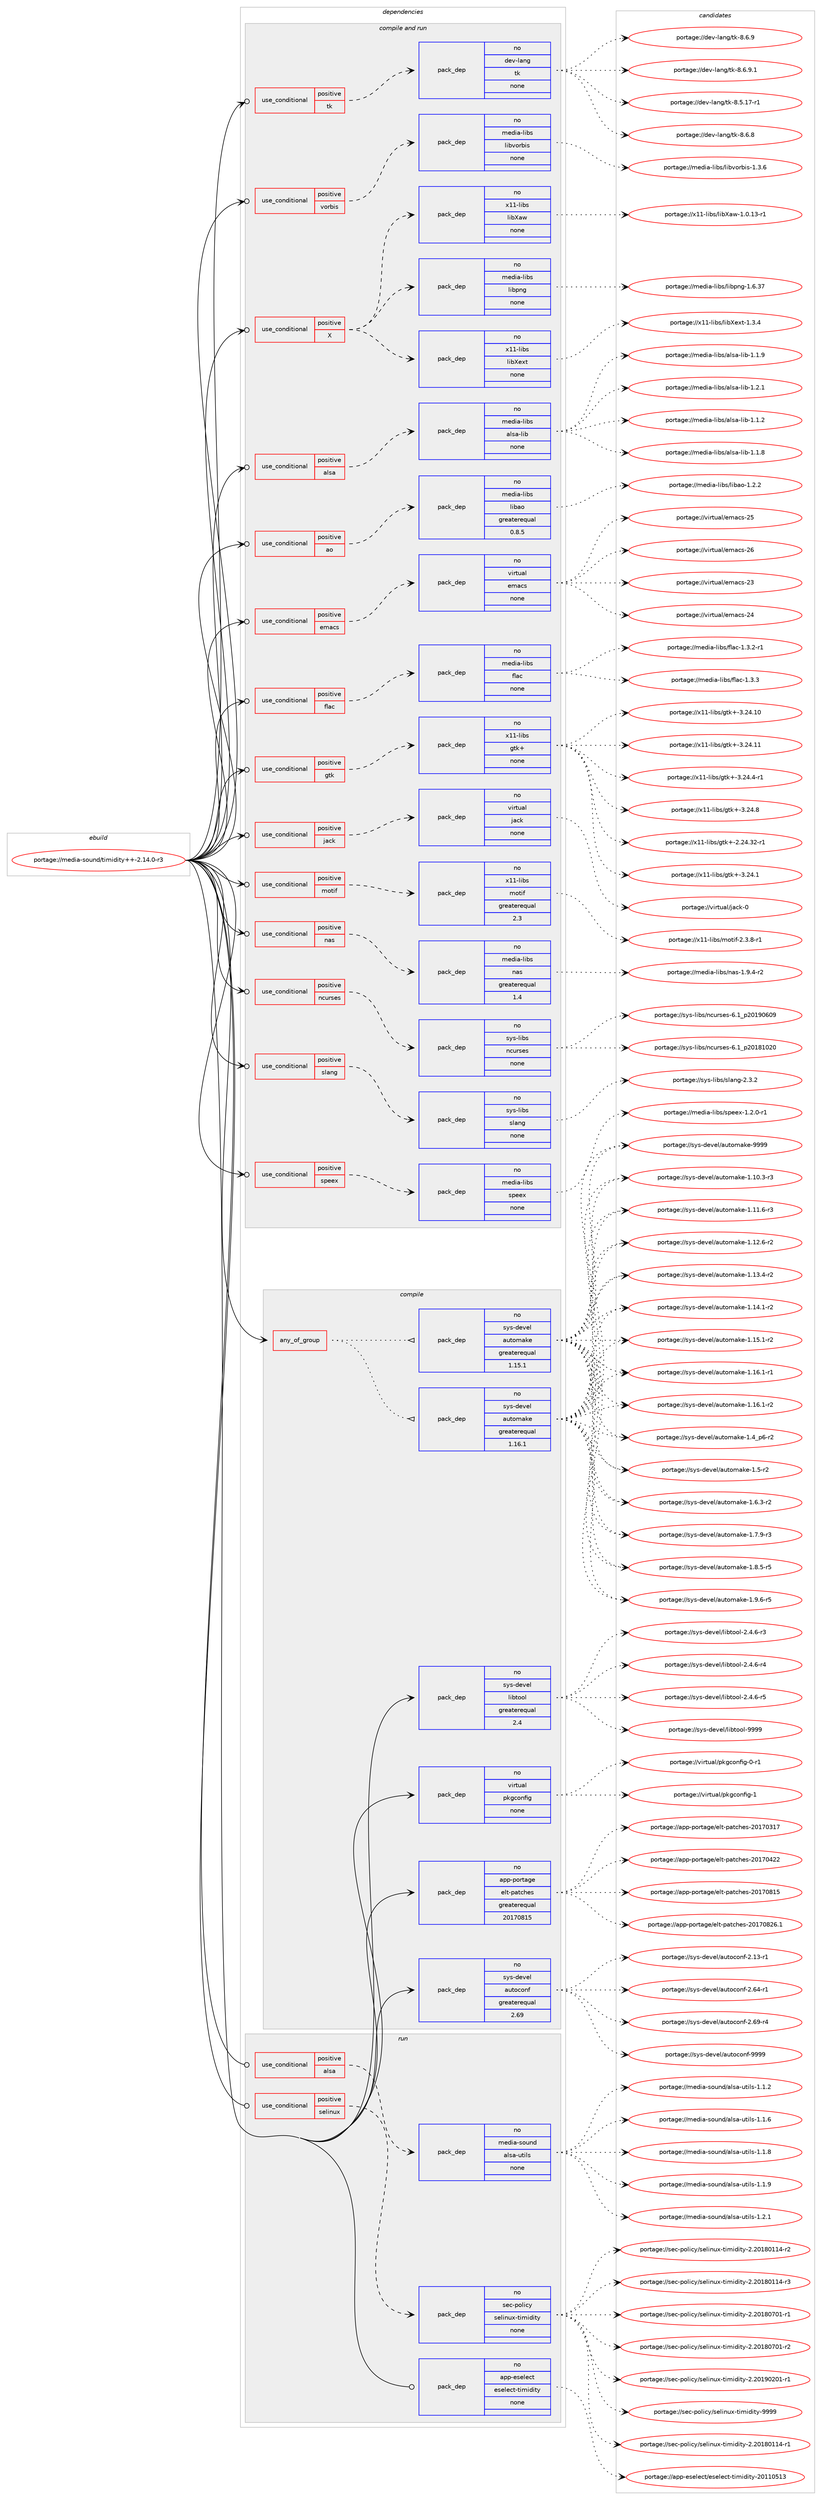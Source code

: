 digraph prolog {

# *************
# Graph options
# *************

newrank=true;
concentrate=true;
compound=true;
graph [rankdir=LR,fontname=Helvetica,fontsize=10,ranksep=1.5];#, ranksep=2.5, nodesep=0.2];
edge  [arrowhead=vee];
node  [fontname=Helvetica,fontsize=10];

# **********
# The ebuild
# **********

subgraph cluster_leftcol {
color=gray;
rank=same;
label=<<i>ebuild</i>>;
id [label="portage://media-sound/timidity++-2.14.0-r3", color=red, width=4, href="../media-sound/timidity++-2.14.0-r3.svg"];
}

# ****************
# The dependencies
# ****************

subgraph cluster_midcol {
color=gray;
label=<<i>dependencies</i>>;
subgraph cluster_compile {
fillcolor="#eeeeee";
style=filled;
label=<<i>compile</i>>;
subgraph any5395 {
dependency336866 [label=<<TABLE BORDER="0" CELLBORDER="1" CELLSPACING="0" CELLPADDING="4"><TR><TD CELLPADDING="10">any_of_group</TD></TR></TABLE>>, shape=none, color=red];subgraph pack247661 {
dependency336867 [label=<<TABLE BORDER="0" CELLBORDER="1" CELLSPACING="0" CELLPADDING="4" WIDTH="220"><TR><TD ROWSPAN="6" CELLPADDING="30">pack_dep</TD></TR><TR><TD WIDTH="110">no</TD></TR><TR><TD>sys-devel</TD></TR><TR><TD>automake</TD></TR><TR><TD>greaterequal</TD></TR><TR><TD>1.16.1</TD></TR></TABLE>>, shape=none, color=blue];
}
dependency336866:e -> dependency336867:w [weight=20,style="dotted",arrowhead="oinv"];
subgraph pack247662 {
dependency336868 [label=<<TABLE BORDER="0" CELLBORDER="1" CELLSPACING="0" CELLPADDING="4" WIDTH="220"><TR><TD ROWSPAN="6" CELLPADDING="30">pack_dep</TD></TR><TR><TD WIDTH="110">no</TD></TR><TR><TD>sys-devel</TD></TR><TR><TD>automake</TD></TR><TR><TD>greaterequal</TD></TR><TR><TD>1.15.1</TD></TR></TABLE>>, shape=none, color=blue];
}
dependency336866:e -> dependency336868:w [weight=20,style="dotted",arrowhead="oinv"];
}
id:e -> dependency336866:w [weight=20,style="solid",arrowhead="vee"];
subgraph pack247663 {
dependency336869 [label=<<TABLE BORDER="0" CELLBORDER="1" CELLSPACING="0" CELLPADDING="4" WIDTH="220"><TR><TD ROWSPAN="6" CELLPADDING="30">pack_dep</TD></TR><TR><TD WIDTH="110">no</TD></TR><TR><TD>app-portage</TD></TR><TR><TD>elt-patches</TD></TR><TR><TD>greaterequal</TD></TR><TR><TD>20170815</TD></TR></TABLE>>, shape=none, color=blue];
}
id:e -> dependency336869:w [weight=20,style="solid",arrowhead="vee"];
subgraph pack247664 {
dependency336870 [label=<<TABLE BORDER="0" CELLBORDER="1" CELLSPACING="0" CELLPADDING="4" WIDTH="220"><TR><TD ROWSPAN="6" CELLPADDING="30">pack_dep</TD></TR><TR><TD WIDTH="110">no</TD></TR><TR><TD>sys-devel</TD></TR><TR><TD>autoconf</TD></TR><TR><TD>greaterequal</TD></TR><TR><TD>2.69</TD></TR></TABLE>>, shape=none, color=blue];
}
id:e -> dependency336870:w [weight=20,style="solid",arrowhead="vee"];
subgraph pack247665 {
dependency336871 [label=<<TABLE BORDER="0" CELLBORDER="1" CELLSPACING="0" CELLPADDING="4" WIDTH="220"><TR><TD ROWSPAN="6" CELLPADDING="30">pack_dep</TD></TR><TR><TD WIDTH="110">no</TD></TR><TR><TD>sys-devel</TD></TR><TR><TD>libtool</TD></TR><TR><TD>greaterequal</TD></TR><TR><TD>2.4</TD></TR></TABLE>>, shape=none, color=blue];
}
id:e -> dependency336871:w [weight=20,style="solid",arrowhead="vee"];
subgraph pack247666 {
dependency336872 [label=<<TABLE BORDER="0" CELLBORDER="1" CELLSPACING="0" CELLPADDING="4" WIDTH="220"><TR><TD ROWSPAN="6" CELLPADDING="30">pack_dep</TD></TR><TR><TD WIDTH="110">no</TD></TR><TR><TD>virtual</TD></TR><TR><TD>pkgconfig</TD></TR><TR><TD>none</TD></TR><TR><TD></TD></TR></TABLE>>, shape=none, color=blue];
}
id:e -> dependency336872:w [weight=20,style="solid",arrowhead="vee"];
}
subgraph cluster_compileandrun {
fillcolor="#eeeeee";
style=filled;
label=<<i>compile and run</i>>;
subgraph cond83667 {
dependency336873 [label=<<TABLE BORDER="0" CELLBORDER="1" CELLSPACING="0" CELLPADDING="4"><TR><TD ROWSPAN="3" CELLPADDING="10">use_conditional</TD></TR><TR><TD>positive</TD></TR><TR><TD>X</TD></TR></TABLE>>, shape=none, color=red];
subgraph pack247667 {
dependency336874 [label=<<TABLE BORDER="0" CELLBORDER="1" CELLSPACING="0" CELLPADDING="4" WIDTH="220"><TR><TD ROWSPAN="6" CELLPADDING="30">pack_dep</TD></TR><TR><TD WIDTH="110">no</TD></TR><TR><TD>media-libs</TD></TR><TR><TD>libpng</TD></TR><TR><TD>none</TD></TR><TR><TD></TD></TR></TABLE>>, shape=none, color=blue];
}
dependency336873:e -> dependency336874:w [weight=20,style="dashed",arrowhead="vee"];
subgraph pack247668 {
dependency336875 [label=<<TABLE BORDER="0" CELLBORDER="1" CELLSPACING="0" CELLPADDING="4" WIDTH="220"><TR><TD ROWSPAN="6" CELLPADDING="30">pack_dep</TD></TR><TR><TD WIDTH="110">no</TD></TR><TR><TD>x11-libs</TD></TR><TR><TD>libXaw</TD></TR><TR><TD>none</TD></TR><TR><TD></TD></TR></TABLE>>, shape=none, color=blue];
}
dependency336873:e -> dependency336875:w [weight=20,style="dashed",arrowhead="vee"];
subgraph pack247669 {
dependency336876 [label=<<TABLE BORDER="0" CELLBORDER="1" CELLSPACING="0" CELLPADDING="4" WIDTH="220"><TR><TD ROWSPAN="6" CELLPADDING="30">pack_dep</TD></TR><TR><TD WIDTH="110">no</TD></TR><TR><TD>x11-libs</TD></TR><TR><TD>libXext</TD></TR><TR><TD>none</TD></TR><TR><TD></TD></TR></TABLE>>, shape=none, color=blue];
}
dependency336873:e -> dependency336876:w [weight=20,style="dashed",arrowhead="vee"];
}
id:e -> dependency336873:w [weight=20,style="solid",arrowhead="odotvee"];
subgraph cond83668 {
dependency336877 [label=<<TABLE BORDER="0" CELLBORDER="1" CELLSPACING="0" CELLPADDING="4"><TR><TD ROWSPAN="3" CELLPADDING="10">use_conditional</TD></TR><TR><TD>positive</TD></TR><TR><TD>alsa</TD></TR></TABLE>>, shape=none, color=red];
subgraph pack247670 {
dependency336878 [label=<<TABLE BORDER="0" CELLBORDER="1" CELLSPACING="0" CELLPADDING="4" WIDTH="220"><TR><TD ROWSPAN="6" CELLPADDING="30">pack_dep</TD></TR><TR><TD WIDTH="110">no</TD></TR><TR><TD>media-libs</TD></TR><TR><TD>alsa-lib</TD></TR><TR><TD>none</TD></TR><TR><TD></TD></TR></TABLE>>, shape=none, color=blue];
}
dependency336877:e -> dependency336878:w [weight=20,style="dashed",arrowhead="vee"];
}
id:e -> dependency336877:w [weight=20,style="solid",arrowhead="odotvee"];
subgraph cond83669 {
dependency336879 [label=<<TABLE BORDER="0" CELLBORDER="1" CELLSPACING="0" CELLPADDING="4"><TR><TD ROWSPAN="3" CELLPADDING="10">use_conditional</TD></TR><TR><TD>positive</TD></TR><TR><TD>ao</TD></TR></TABLE>>, shape=none, color=red];
subgraph pack247671 {
dependency336880 [label=<<TABLE BORDER="0" CELLBORDER="1" CELLSPACING="0" CELLPADDING="4" WIDTH="220"><TR><TD ROWSPAN="6" CELLPADDING="30">pack_dep</TD></TR><TR><TD WIDTH="110">no</TD></TR><TR><TD>media-libs</TD></TR><TR><TD>libao</TD></TR><TR><TD>greaterequal</TD></TR><TR><TD>0.8.5</TD></TR></TABLE>>, shape=none, color=blue];
}
dependency336879:e -> dependency336880:w [weight=20,style="dashed",arrowhead="vee"];
}
id:e -> dependency336879:w [weight=20,style="solid",arrowhead="odotvee"];
subgraph cond83670 {
dependency336881 [label=<<TABLE BORDER="0" CELLBORDER="1" CELLSPACING="0" CELLPADDING="4"><TR><TD ROWSPAN="3" CELLPADDING="10">use_conditional</TD></TR><TR><TD>positive</TD></TR><TR><TD>emacs</TD></TR></TABLE>>, shape=none, color=red];
subgraph pack247672 {
dependency336882 [label=<<TABLE BORDER="0" CELLBORDER="1" CELLSPACING="0" CELLPADDING="4" WIDTH="220"><TR><TD ROWSPAN="6" CELLPADDING="30">pack_dep</TD></TR><TR><TD WIDTH="110">no</TD></TR><TR><TD>virtual</TD></TR><TR><TD>emacs</TD></TR><TR><TD>none</TD></TR><TR><TD></TD></TR></TABLE>>, shape=none, color=blue];
}
dependency336881:e -> dependency336882:w [weight=20,style="dashed",arrowhead="vee"];
}
id:e -> dependency336881:w [weight=20,style="solid",arrowhead="odotvee"];
subgraph cond83671 {
dependency336883 [label=<<TABLE BORDER="0" CELLBORDER="1" CELLSPACING="0" CELLPADDING="4"><TR><TD ROWSPAN="3" CELLPADDING="10">use_conditional</TD></TR><TR><TD>positive</TD></TR><TR><TD>flac</TD></TR></TABLE>>, shape=none, color=red];
subgraph pack247673 {
dependency336884 [label=<<TABLE BORDER="0" CELLBORDER="1" CELLSPACING="0" CELLPADDING="4" WIDTH="220"><TR><TD ROWSPAN="6" CELLPADDING="30">pack_dep</TD></TR><TR><TD WIDTH="110">no</TD></TR><TR><TD>media-libs</TD></TR><TR><TD>flac</TD></TR><TR><TD>none</TD></TR><TR><TD></TD></TR></TABLE>>, shape=none, color=blue];
}
dependency336883:e -> dependency336884:w [weight=20,style="dashed",arrowhead="vee"];
}
id:e -> dependency336883:w [weight=20,style="solid",arrowhead="odotvee"];
subgraph cond83672 {
dependency336885 [label=<<TABLE BORDER="0" CELLBORDER="1" CELLSPACING="0" CELLPADDING="4"><TR><TD ROWSPAN="3" CELLPADDING="10">use_conditional</TD></TR><TR><TD>positive</TD></TR><TR><TD>gtk</TD></TR></TABLE>>, shape=none, color=red];
subgraph pack247674 {
dependency336886 [label=<<TABLE BORDER="0" CELLBORDER="1" CELLSPACING="0" CELLPADDING="4" WIDTH="220"><TR><TD ROWSPAN="6" CELLPADDING="30">pack_dep</TD></TR><TR><TD WIDTH="110">no</TD></TR><TR><TD>x11-libs</TD></TR><TR><TD>gtk+</TD></TR><TR><TD>none</TD></TR><TR><TD></TD></TR></TABLE>>, shape=none, color=blue];
}
dependency336885:e -> dependency336886:w [weight=20,style="dashed",arrowhead="vee"];
}
id:e -> dependency336885:w [weight=20,style="solid",arrowhead="odotvee"];
subgraph cond83673 {
dependency336887 [label=<<TABLE BORDER="0" CELLBORDER="1" CELLSPACING="0" CELLPADDING="4"><TR><TD ROWSPAN="3" CELLPADDING="10">use_conditional</TD></TR><TR><TD>positive</TD></TR><TR><TD>jack</TD></TR></TABLE>>, shape=none, color=red];
subgraph pack247675 {
dependency336888 [label=<<TABLE BORDER="0" CELLBORDER="1" CELLSPACING="0" CELLPADDING="4" WIDTH="220"><TR><TD ROWSPAN="6" CELLPADDING="30">pack_dep</TD></TR><TR><TD WIDTH="110">no</TD></TR><TR><TD>virtual</TD></TR><TR><TD>jack</TD></TR><TR><TD>none</TD></TR><TR><TD></TD></TR></TABLE>>, shape=none, color=blue];
}
dependency336887:e -> dependency336888:w [weight=20,style="dashed",arrowhead="vee"];
}
id:e -> dependency336887:w [weight=20,style="solid",arrowhead="odotvee"];
subgraph cond83674 {
dependency336889 [label=<<TABLE BORDER="0" CELLBORDER="1" CELLSPACING="0" CELLPADDING="4"><TR><TD ROWSPAN="3" CELLPADDING="10">use_conditional</TD></TR><TR><TD>positive</TD></TR><TR><TD>motif</TD></TR></TABLE>>, shape=none, color=red];
subgraph pack247676 {
dependency336890 [label=<<TABLE BORDER="0" CELLBORDER="1" CELLSPACING="0" CELLPADDING="4" WIDTH="220"><TR><TD ROWSPAN="6" CELLPADDING="30">pack_dep</TD></TR><TR><TD WIDTH="110">no</TD></TR><TR><TD>x11-libs</TD></TR><TR><TD>motif</TD></TR><TR><TD>greaterequal</TD></TR><TR><TD>2.3</TD></TR></TABLE>>, shape=none, color=blue];
}
dependency336889:e -> dependency336890:w [weight=20,style="dashed",arrowhead="vee"];
}
id:e -> dependency336889:w [weight=20,style="solid",arrowhead="odotvee"];
subgraph cond83675 {
dependency336891 [label=<<TABLE BORDER="0" CELLBORDER="1" CELLSPACING="0" CELLPADDING="4"><TR><TD ROWSPAN="3" CELLPADDING="10">use_conditional</TD></TR><TR><TD>positive</TD></TR><TR><TD>nas</TD></TR></TABLE>>, shape=none, color=red];
subgraph pack247677 {
dependency336892 [label=<<TABLE BORDER="0" CELLBORDER="1" CELLSPACING="0" CELLPADDING="4" WIDTH="220"><TR><TD ROWSPAN="6" CELLPADDING="30">pack_dep</TD></TR><TR><TD WIDTH="110">no</TD></TR><TR><TD>media-libs</TD></TR><TR><TD>nas</TD></TR><TR><TD>greaterequal</TD></TR><TR><TD>1.4</TD></TR></TABLE>>, shape=none, color=blue];
}
dependency336891:e -> dependency336892:w [weight=20,style="dashed",arrowhead="vee"];
}
id:e -> dependency336891:w [weight=20,style="solid",arrowhead="odotvee"];
subgraph cond83676 {
dependency336893 [label=<<TABLE BORDER="0" CELLBORDER="1" CELLSPACING="0" CELLPADDING="4"><TR><TD ROWSPAN="3" CELLPADDING="10">use_conditional</TD></TR><TR><TD>positive</TD></TR><TR><TD>ncurses</TD></TR></TABLE>>, shape=none, color=red];
subgraph pack247678 {
dependency336894 [label=<<TABLE BORDER="0" CELLBORDER="1" CELLSPACING="0" CELLPADDING="4" WIDTH="220"><TR><TD ROWSPAN="6" CELLPADDING="30">pack_dep</TD></TR><TR><TD WIDTH="110">no</TD></TR><TR><TD>sys-libs</TD></TR><TR><TD>ncurses</TD></TR><TR><TD>none</TD></TR><TR><TD></TD></TR></TABLE>>, shape=none, color=blue];
}
dependency336893:e -> dependency336894:w [weight=20,style="dashed",arrowhead="vee"];
}
id:e -> dependency336893:w [weight=20,style="solid",arrowhead="odotvee"];
subgraph cond83677 {
dependency336895 [label=<<TABLE BORDER="0" CELLBORDER="1" CELLSPACING="0" CELLPADDING="4"><TR><TD ROWSPAN="3" CELLPADDING="10">use_conditional</TD></TR><TR><TD>positive</TD></TR><TR><TD>slang</TD></TR></TABLE>>, shape=none, color=red];
subgraph pack247679 {
dependency336896 [label=<<TABLE BORDER="0" CELLBORDER="1" CELLSPACING="0" CELLPADDING="4" WIDTH="220"><TR><TD ROWSPAN="6" CELLPADDING="30">pack_dep</TD></TR><TR><TD WIDTH="110">no</TD></TR><TR><TD>sys-libs</TD></TR><TR><TD>slang</TD></TR><TR><TD>none</TD></TR><TR><TD></TD></TR></TABLE>>, shape=none, color=blue];
}
dependency336895:e -> dependency336896:w [weight=20,style="dashed",arrowhead="vee"];
}
id:e -> dependency336895:w [weight=20,style="solid",arrowhead="odotvee"];
subgraph cond83678 {
dependency336897 [label=<<TABLE BORDER="0" CELLBORDER="1" CELLSPACING="0" CELLPADDING="4"><TR><TD ROWSPAN="3" CELLPADDING="10">use_conditional</TD></TR><TR><TD>positive</TD></TR><TR><TD>speex</TD></TR></TABLE>>, shape=none, color=red];
subgraph pack247680 {
dependency336898 [label=<<TABLE BORDER="0" CELLBORDER="1" CELLSPACING="0" CELLPADDING="4" WIDTH="220"><TR><TD ROWSPAN="6" CELLPADDING="30">pack_dep</TD></TR><TR><TD WIDTH="110">no</TD></TR><TR><TD>media-libs</TD></TR><TR><TD>speex</TD></TR><TR><TD>none</TD></TR><TR><TD></TD></TR></TABLE>>, shape=none, color=blue];
}
dependency336897:e -> dependency336898:w [weight=20,style="dashed",arrowhead="vee"];
}
id:e -> dependency336897:w [weight=20,style="solid",arrowhead="odotvee"];
subgraph cond83679 {
dependency336899 [label=<<TABLE BORDER="0" CELLBORDER="1" CELLSPACING="0" CELLPADDING="4"><TR><TD ROWSPAN="3" CELLPADDING="10">use_conditional</TD></TR><TR><TD>positive</TD></TR><TR><TD>tk</TD></TR></TABLE>>, shape=none, color=red];
subgraph pack247681 {
dependency336900 [label=<<TABLE BORDER="0" CELLBORDER="1" CELLSPACING="0" CELLPADDING="4" WIDTH="220"><TR><TD ROWSPAN="6" CELLPADDING="30">pack_dep</TD></TR><TR><TD WIDTH="110">no</TD></TR><TR><TD>dev-lang</TD></TR><TR><TD>tk</TD></TR><TR><TD>none</TD></TR><TR><TD></TD></TR></TABLE>>, shape=none, color=blue];
}
dependency336899:e -> dependency336900:w [weight=20,style="dashed",arrowhead="vee"];
}
id:e -> dependency336899:w [weight=20,style="solid",arrowhead="odotvee"];
subgraph cond83680 {
dependency336901 [label=<<TABLE BORDER="0" CELLBORDER="1" CELLSPACING="0" CELLPADDING="4"><TR><TD ROWSPAN="3" CELLPADDING="10">use_conditional</TD></TR><TR><TD>positive</TD></TR><TR><TD>vorbis</TD></TR></TABLE>>, shape=none, color=red];
subgraph pack247682 {
dependency336902 [label=<<TABLE BORDER="0" CELLBORDER="1" CELLSPACING="0" CELLPADDING="4" WIDTH="220"><TR><TD ROWSPAN="6" CELLPADDING="30">pack_dep</TD></TR><TR><TD WIDTH="110">no</TD></TR><TR><TD>media-libs</TD></TR><TR><TD>libvorbis</TD></TR><TR><TD>none</TD></TR><TR><TD></TD></TR></TABLE>>, shape=none, color=blue];
}
dependency336901:e -> dependency336902:w [weight=20,style="dashed",arrowhead="vee"];
}
id:e -> dependency336901:w [weight=20,style="solid",arrowhead="odotvee"];
}
subgraph cluster_run {
fillcolor="#eeeeee";
style=filled;
label=<<i>run</i>>;
subgraph cond83681 {
dependency336903 [label=<<TABLE BORDER="0" CELLBORDER="1" CELLSPACING="0" CELLPADDING="4"><TR><TD ROWSPAN="3" CELLPADDING="10">use_conditional</TD></TR><TR><TD>positive</TD></TR><TR><TD>alsa</TD></TR></TABLE>>, shape=none, color=red];
subgraph pack247683 {
dependency336904 [label=<<TABLE BORDER="0" CELLBORDER="1" CELLSPACING="0" CELLPADDING="4" WIDTH="220"><TR><TD ROWSPAN="6" CELLPADDING="30">pack_dep</TD></TR><TR><TD WIDTH="110">no</TD></TR><TR><TD>media-sound</TD></TR><TR><TD>alsa-utils</TD></TR><TR><TD>none</TD></TR><TR><TD></TD></TR></TABLE>>, shape=none, color=blue];
}
dependency336903:e -> dependency336904:w [weight=20,style="dashed",arrowhead="vee"];
}
id:e -> dependency336903:w [weight=20,style="solid",arrowhead="odot"];
subgraph cond83682 {
dependency336905 [label=<<TABLE BORDER="0" CELLBORDER="1" CELLSPACING="0" CELLPADDING="4"><TR><TD ROWSPAN="3" CELLPADDING="10">use_conditional</TD></TR><TR><TD>positive</TD></TR><TR><TD>selinux</TD></TR></TABLE>>, shape=none, color=red];
subgraph pack247684 {
dependency336906 [label=<<TABLE BORDER="0" CELLBORDER="1" CELLSPACING="0" CELLPADDING="4" WIDTH="220"><TR><TD ROWSPAN="6" CELLPADDING="30">pack_dep</TD></TR><TR><TD WIDTH="110">no</TD></TR><TR><TD>sec-policy</TD></TR><TR><TD>selinux-timidity</TD></TR><TR><TD>none</TD></TR><TR><TD></TD></TR></TABLE>>, shape=none, color=blue];
}
dependency336905:e -> dependency336906:w [weight=20,style="dashed",arrowhead="vee"];
}
id:e -> dependency336905:w [weight=20,style="solid",arrowhead="odot"];
subgraph pack247685 {
dependency336907 [label=<<TABLE BORDER="0" CELLBORDER="1" CELLSPACING="0" CELLPADDING="4" WIDTH="220"><TR><TD ROWSPAN="6" CELLPADDING="30">pack_dep</TD></TR><TR><TD WIDTH="110">no</TD></TR><TR><TD>app-eselect</TD></TR><TR><TD>eselect-timidity</TD></TR><TR><TD>none</TD></TR><TR><TD></TD></TR></TABLE>>, shape=none, color=blue];
}
id:e -> dependency336907:w [weight=20,style="solid",arrowhead="odot"];
}
}

# **************
# The candidates
# **************

subgraph cluster_choices {
rank=same;
color=gray;
label=<<i>candidates</i>>;

subgraph choice247661 {
color=black;
nodesep=1;
choiceportage11512111545100101118101108479711711611110997107101454946494846514511451 [label="portage://sys-devel/automake-1.10.3-r3", color=red, width=4,href="../sys-devel/automake-1.10.3-r3.svg"];
choiceportage11512111545100101118101108479711711611110997107101454946494946544511451 [label="portage://sys-devel/automake-1.11.6-r3", color=red, width=4,href="../sys-devel/automake-1.11.6-r3.svg"];
choiceportage11512111545100101118101108479711711611110997107101454946495046544511450 [label="portage://sys-devel/automake-1.12.6-r2", color=red, width=4,href="../sys-devel/automake-1.12.6-r2.svg"];
choiceportage11512111545100101118101108479711711611110997107101454946495146524511450 [label="portage://sys-devel/automake-1.13.4-r2", color=red, width=4,href="../sys-devel/automake-1.13.4-r2.svg"];
choiceportage11512111545100101118101108479711711611110997107101454946495246494511450 [label="portage://sys-devel/automake-1.14.1-r2", color=red, width=4,href="../sys-devel/automake-1.14.1-r2.svg"];
choiceportage11512111545100101118101108479711711611110997107101454946495346494511450 [label="portage://sys-devel/automake-1.15.1-r2", color=red, width=4,href="../sys-devel/automake-1.15.1-r2.svg"];
choiceportage11512111545100101118101108479711711611110997107101454946495446494511449 [label="portage://sys-devel/automake-1.16.1-r1", color=red, width=4,href="../sys-devel/automake-1.16.1-r1.svg"];
choiceportage11512111545100101118101108479711711611110997107101454946495446494511450 [label="portage://sys-devel/automake-1.16.1-r2", color=red, width=4,href="../sys-devel/automake-1.16.1-r2.svg"];
choiceportage115121115451001011181011084797117116111109971071014549465295112544511450 [label="portage://sys-devel/automake-1.4_p6-r2", color=red, width=4,href="../sys-devel/automake-1.4_p6-r2.svg"];
choiceportage11512111545100101118101108479711711611110997107101454946534511450 [label="portage://sys-devel/automake-1.5-r2", color=red, width=4,href="../sys-devel/automake-1.5-r2.svg"];
choiceportage115121115451001011181011084797117116111109971071014549465446514511450 [label="portage://sys-devel/automake-1.6.3-r2", color=red, width=4,href="../sys-devel/automake-1.6.3-r2.svg"];
choiceportage115121115451001011181011084797117116111109971071014549465546574511451 [label="portage://sys-devel/automake-1.7.9-r3", color=red, width=4,href="../sys-devel/automake-1.7.9-r3.svg"];
choiceportage115121115451001011181011084797117116111109971071014549465646534511453 [label="portage://sys-devel/automake-1.8.5-r5", color=red, width=4,href="../sys-devel/automake-1.8.5-r5.svg"];
choiceportage115121115451001011181011084797117116111109971071014549465746544511453 [label="portage://sys-devel/automake-1.9.6-r5", color=red, width=4,href="../sys-devel/automake-1.9.6-r5.svg"];
choiceportage115121115451001011181011084797117116111109971071014557575757 [label="portage://sys-devel/automake-9999", color=red, width=4,href="../sys-devel/automake-9999.svg"];
dependency336867:e -> choiceportage11512111545100101118101108479711711611110997107101454946494846514511451:w [style=dotted,weight="100"];
dependency336867:e -> choiceportage11512111545100101118101108479711711611110997107101454946494946544511451:w [style=dotted,weight="100"];
dependency336867:e -> choiceportage11512111545100101118101108479711711611110997107101454946495046544511450:w [style=dotted,weight="100"];
dependency336867:e -> choiceportage11512111545100101118101108479711711611110997107101454946495146524511450:w [style=dotted,weight="100"];
dependency336867:e -> choiceportage11512111545100101118101108479711711611110997107101454946495246494511450:w [style=dotted,weight="100"];
dependency336867:e -> choiceportage11512111545100101118101108479711711611110997107101454946495346494511450:w [style=dotted,weight="100"];
dependency336867:e -> choiceportage11512111545100101118101108479711711611110997107101454946495446494511449:w [style=dotted,weight="100"];
dependency336867:e -> choiceportage11512111545100101118101108479711711611110997107101454946495446494511450:w [style=dotted,weight="100"];
dependency336867:e -> choiceportage115121115451001011181011084797117116111109971071014549465295112544511450:w [style=dotted,weight="100"];
dependency336867:e -> choiceportage11512111545100101118101108479711711611110997107101454946534511450:w [style=dotted,weight="100"];
dependency336867:e -> choiceportage115121115451001011181011084797117116111109971071014549465446514511450:w [style=dotted,weight="100"];
dependency336867:e -> choiceportage115121115451001011181011084797117116111109971071014549465546574511451:w [style=dotted,weight="100"];
dependency336867:e -> choiceportage115121115451001011181011084797117116111109971071014549465646534511453:w [style=dotted,weight="100"];
dependency336867:e -> choiceportage115121115451001011181011084797117116111109971071014549465746544511453:w [style=dotted,weight="100"];
dependency336867:e -> choiceportage115121115451001011181011084797117116111109971071014557575757:w [style=dotted,weight="100"];
}
subgraph choice247662 {
color=black;
nodesep=1;
choiceportage11512111545100101118101108479711711611110997107101454946494846514511451 [label="portage://sys-devel/automake-1.10.3-r3", color=red, width=4,href="../sys-devel/automake-1.10.3-r3.svg"];
choiceportage11512111545100101118101108479711711611110997107101454946494946544511451 [label="portage://sys-devel/automake-1.11.6-r3", color=red, width=4,href="../sys-devel/automake-1.11.6-r3.svg"];
choiceportage11512111545100101118101108479711711611110997107101454946495046544511450 [label="portage://sys-devel/automake-1.12.6-r2", color=red, width=4,href="../sys-devel/automake-1.12.6-r2.svg"];
choiceportage11512111545100101118101108479711711611110997107101454946495146524511450 [label="portage://sys-devel/automake-1.13.4-r2", color=red, width=4,href="../sys-devel/automake-1.13.4-r2.svg"];
choiceportage11512111545100101118101108479711711611110997107101454946495246494511450 [label="portage://sys-devel/automake-1.14.1-r2", color=red, width=4,href="../sys-devel/automake-1.14.1-r2.svg"];
choiceportage11512111545100101118101108479711711611110997107101454946495346494511450 [label="portage://sys-devel/automake-1.15.1-r2", color=red, width=4,href="../sys-devel/automake-1.15.1-r2.svg"];
choiceportage11512111545100101118101108479711711611110997107101454946495446494511449 [label="portage://sys-devel/automake-1.16.1-r1", color=red, width=4,href="../sys-devel/automake-1.16.1-r1.svg"];
choiceportage11512111545100101118101108479711711611110997107101454946495446494511450 [label="portage://sys-devel/automake-1.16.1-r2", color=red, width=4,href="../sys-devel/automake-1.16.1-r2.svg"];
choiceportage115121115451001011181011084797117116111109971071014549465295112544511450 [label="portage://sys-devel/automake-1.4_p6-r2", color=red, width=4,href="../sys-devel/automake-1.4_p6-r2.svg"];
choiceportage11512111545100101118101108479711711611110997107101454946534511450 [label="portage://sys-devel/automake-1.5-r2", color=red, width=4,href="../sys-devel/automake-1.5-r2.svg"];
choiceportage115121115451001011181011084797117116111109971071014549465446514511450 [label="portage://sys-devel/automake-1.6.3-r2", color=red, width=4,href="../sys-devel/automake-1.6.3-r2.svg"];
choiceportage115121115451001011181011084797117116111109971071014549465546574511451 [label="portage://sys-devel/automake-1.7.9-r3", color=red, width=4,href="../sys-devel/automake-1.7.9-r3.svg"];
choiceportage115121115451001011181011084797117116111109971071014549465646534511453 [label="portage://sys-devel/automake-1.8.5-r5", color=red, width=4,href="../sys-devel/automake-1.8.5-r5.svg"];
choiceportage115121115451001011181011084797117116111109971071014549465746544511453 [label="portage://sys-devel/automake-1.9.6-r5", color=red, width=4,href="../sys-devel/automake-1.9.6-r5.svg"];
choiceportage115121115451001011181011084797117116111109971071014557575757 [label="portage://sys-devel/automake-9999", color=red, width=4,href="../sys-devel/automake-9999.svg"];
dependency336868:e -> choiceportage11512111545100101118101108479711711611110997107101454946494846514511451:w [style=dotted,weight="100"];
dependency336868:e -> choiceportage11512111545100101118101108479711711611110997107101454946494946544511451:w [style=dotted,weight="100"];
dependency336868:e -> choiceportage11512111545100101118101108479711711611110997107101454946495046544511450:w [style=dotted,weight="100"];
dependency336868:e -> choiceportage11512111545100101118101108479711711611110997107101454946495146524511450:w [style=dotted,weight="100"];
dependency336868:e -> choiceportage11512111545100101118101108479711711611110997107101454946495246494511450:w [style=dotted,weight="100"];
dependency336868:e -> choiceportage11512111545100101118101108479711711611110997107101454946495346494511450:w [style=dotted,weight="100"];
dependency336868:e -> choiceportage11512111545100101118101108479711711611110997107101454946495446494511449:w [style=dotted,weight="100"];
dependency336868:e -> choiceportage11512111545100101118101108479711711611110997107101454946495446494511450:w [style=dotted,weight="100"];
dependency336868:e -> choiceportage115121115451001011181011084797117116111109971071014549465295112544511450:w [style=dotted,weight="100"];
dependency336868:e -> choiceportage11512111545100101118101108479711711611110997107101454946534511450:w [style=dotted,weight="100"];
dependency336868:e -> choiceportage115121115451001011181011084797117116111109971071014549465446514511450:w [style=dotted,weight="100"];
dependency336868:e -> choiceportage115121115451001011181011084797117116111109971071014549465546574511451:w [style=dotted,weight="100"];
dependency336868:e -> choiceportage115121115451001011181011084797117116111109971071014549465646534511453:w [style=dotted,weight="100"];
dependency336868:e -> choiceportage115121115451001011181011084797117116111109971071014549465746544511453:w [style=dotted,weight="100"];
dependency336868:e -> choiceportage115121115451001011181011084797117116111109971071014557575757:w [style=dotted,weight="100"];
}
subgraph choice247663 {
color=black;
nodesep=1;
choiceportage97112112451121111141169710310147101108116451129711699104101115455048495548514955 [label="portage://app-portage/elt-patches-20170317", color=red, width=4,href="../app-portage/elt-patches-20170317.svg"];
choiceportage97112112451121111141169710310147101108116451129711699104101115455048495548525050 [label="portage://app-portage/elt-patches-20170422", color=red, width=4,href="../app-portage/elt-patches-20170422.svg"];
choiceportage97112112451121111141169710310147101108116451129711699104101115455048495548564953 [label="portage://app-portage/elt-patches-20170815", color=red, width=4,href="../app-portage/elt-patches-20170815.svg"];
choiceportage971121124511211111411697103101471011081164511297116991041011154550484955485650544649 [label="portage://app-portage/elt-patches-20170826.1", color=red, width=4,href="../app-portage/elt-patches-20170826.1.svg"];
dependency336869:e -> choiceportage97112112451121111141169710310147101108116451129711699104101115455048495548514955:w [style=dotted,weight="100"];
dependency336869:e -> choiceportage97112112451121111141169710310147101108116451129711699104101115455048495548525050:w [style=dotted,weight="100"];
dependency336869:e -> choiceportage97112112451121111141169710310147101108116451129711699104101115455048495548564953:w [style=dotted,weight="100"];
dependency336869:e -> choiceportage971121124511211111411697103101471011081164511297116991041011154550484955485650544649:w [style=dotted,weight="100"];
}
subgraph choice247664 {
color=black;
nodesep=1;
choiceportage1151211154510010111810110847971171161119911111010245504649514511449 [label="portage://sys-devel/autoconf-2.13-r1", color=red, width=4,href="../sys-devel/autoconf-2.13-r1.svg"];
choiceportage1151211154510010111810110847971171161119911111010245504654524511449 [label="portage://sys-devel/autoconf-2.64-r1", color=red, width=4,href="../sys-devel/autoconf-2.64-r1.svg"];
choiceportage1151211154510010111810110847971171161119911111010245504654574511452 [label="portage://sys-devel/autoconf-2.69-r4", color=red, width=4,href="../sys-devel/autoconf-2.69-r4.svg"];
choiceportage115121115451001011181011084797117116111991111101024557575757 [label="portage://sys-devel/autoconf-9999", color=red, width=4,href="../sys-devel/autoconf-9999.svg"];
dependency336870:e -> choiceportage1151211154510010111810110847971171161119911111010245504649514511449:w [style=dotted,weight="100"];
dependency336870:e -> choiceportage1151211154510010111810110847971171161119911111010245504654524511449:w [style=dotted,weight="100"];
dependency336870:e -> choiceportage1151211154510010111810110847971171161119911111010245504654574511452:w [style=dotted,weight="100"];
dependency336870:e -> choiceportage115121115451001011181011084797117116111991111101024557575757:w [style=dotted,weight="100"];
}
subgraph choice247665 {
color=black;
nodesep=1;
choiceportage1151211154510010111810110847108105981161111111084550465246544511451 [label="portage://sys-devel/libtool-2.4.6-r3", color=red, width=4,href="../sys-devel/libtool-2.4.6-r3.svg"];
choiceportage1151211154510010111810110847108105981161111111084550465246544511452 [label="portage://sys-devel/libtool-2.4.6-r4", color=red, width=4,href="../sys-devel/libtool-2.4.6-r4.svg"];
choiceportage1151211154510010111810110847108105981161111111084550465246544511453 [label="portage://sys-devel/libtool-2.4.6-r5", color=red, width=4,href="../sys-devel/libtool-2.4.6-r5.svg"];
choiceportage1151211154510010111810110847108105981161111111084557575757 [label="portage://sys-devel/libtool-9999", color=red, width=4,href="../sys-devel/libtool-9999.svg"];
dependency336871:e -> choiceportage1151211154510010111810110847108105981161111111084550465246544511451:w [style=dotted,weight="100"];
dependency336871:e -> choiceportage1151211154510010111810110847108105981161111111084550465246544511452:w [style=dotted,weight="100"];
dependency336871:e -> choiceportage1151211154510010111810110847108105981161111111084550465246544511453:w [style=dotted,weight="100"];
dependency336871:e -> choiceportage1151211154510010111810110847108105981161111111084557575757:w [style=dotted,weight="100"];
}
subgraph choice247666 {
color=black;
nodesep=1;
choiceportage11810511411611797108471121071039911111010210510345484511449 [label="portage://virtual/pkgconfig-0-r1", color=red, width=4,href="../virtual/pkgconfig-0-r1.svg"];
choiceportage1181051141161179710847112107103991111101021051034549 [label="portage://virtual/pkgconfig-1", color=red, width=4,href="../virtual/pkgconfig-1.svg"];
dependency336872:e -> choiceportage11810511411611797108471121071039911111010210510345484511449:w [style=dotted,weight="100"];
dependency336872:e -> choiceportage1181051141161179710847112107103991111101021051034549:w [style=dotted,weight="100"];
}
subgraph choice247667 {
color=black;
nodesep=1;
choiceportage109101100105974510810598115471081059811211010345494654465155 [label="portage://media-libs/libpng-1.6.37", color=red, width=4,href="../media-libs/libpng-1.6.37.svg"];
dependency336874:e -> choiceportage109101100105974510810598115471081059811211010345494654465155:w [style=dotted,weight="100"];
}
subgraph choice247668 {
color=black;
nodesep=1;
choiceportage1204949451081059811547108105988897119454946484649514511449 [label="portage://x11-libs/libXaw-1.0.13-r1", color=red, width=4,href="../x11-libs/libXaw-1.0.13-r1.svg"];
dependency336875:e -> choiceportage1204949451081059811547108105988897119454946484649514511449:w [style=dotted,weight="100"];
}
subgraph choice247669 {
color=black;
nodesep=1;
choiceportage12049494510810598115471081059888101120116454946514652 [label="portage://x11-libs/libXext-1.3.4", color=red, width=4,href="../x11-libs/libXext-1.3.4.svg"];
dependency336876:e -> choiceportage12049494510810598115471081059888101120116454946514652:w [style=dotted,weight="100"];
}
subgraph choice247670 {
color=black;
nodesep=1;
choiceportage1091011001059745108105981154797108115974510810598454946494650 [label="portage://media-libs/alsa-lib-1.1.2", color=red, width=4,href="../media-libs/alsa-lib-1.1.2.svg"];
choiceportage1091011001059745108105981154797108115974510810598454946494656 [label="portage://media-libs/alsa-lib-1.1.8", color=red, width=4,href="../media-libs/alsa-lib-1.1.8.svg"];
choiceportage1091011001059745108105981154797108115974510810598454946494657 [label="portage://media-libs/alsa-lib-1.1.9", color=red, width=4,href="../media-libs/alsa-lib-1.1.9.svg"];
choiceportage1091011001059745108105981154797108115974510810598454946504649 [label="portage://media-libs/alsa-lib-1.2.1", color=red, width=4,href="../media-libs/alsa-lib-1.2.1.svg"];
dependency336878:e -> choiceportage1091011001059745108105981154797108115974510810598454946494650:w [style=dotted,weight="100"];
dependency336878:e -> choiceportage1091011001059745108105981154797108115974510810598454946494656:w [style=dotted,weight="100"];
dependency336878:e -> choiceportage1091011001059745108105981154797108115974510810598454946494657:w [style=dotted,weight="100"];
dependency336878:e -> choiceportage1091011001059745108105981154797108115974510810598454946504649:w [style=dotted,weight="100"];
}
subgraph choice247671 {
color=black;
nodesep=1;
choiceportage109101100105974510810598115471081059897111454946504650 [label="portage://media-libs/libao-1.2.2", color=red, width=4,href="../media-libs/libao-1.2.2.svg"];
dependency336880:e -> choiceportage109101100105974510810598115471081059897111454946504650:w [style=dotted,weight="100"];
}
subgraph choice247672 {
color=black;
nodesep=1;
choiceportage11810511411611797108471011099799115455051 [label="portage://virtual/emacs-23", color=red, width=4,href="../virtual/emacs-23.svg"];
choiceportage11810511411611797108471011099799115455052 [label="portage://virtual/emacs-24", color=red, width=4,href="../virtual/emacs-24.svg"];
choiceportage11810511411611797108471011099799115455053 [label="portage://virtual/emacs-25", color=red, width=4,href="../virtual/emacs-25.svg"];
choiceportage11810511411611797108471011099799115455054 [label="portage://virtual/emacs-26", color=red, width=4,href="../virtual/emacs-26.svg"];
dependency336882:e -> choiceportage11810511411611797108471011099799115455051:w [style=dotted,weight="100"];
dependency336882:e -> choiceportage11810511411611797108471011099799115455052:w [style=dotted,weight="100"];
dependency336882:e -> choiceportage11810511411611797108471011099799115455053:w [style=dotted,weight="100"];
dependency336882:e -> choiceportage11810511411611797108471011099799115455054:w [style=dotted,weight="100"];
}
subgraph choice247673 {
color=black;
nodesep=1;
choiceportage1091011001059745108105981154710210897994549465146504511449 [label="portage://media-libs/flac-1.3.2-r1", color=red, width=4,href="../media-libs/flac-1.3.2-r1.svg"];
choiceportage109101100105974510810598115471021089799454946514651 [label="portage://media-libs/flac-1.3.3", color=red, width=4,href="../media-libs/flac-1.3.3.svg"];
dependency336884:e -> choiceportage1091011001059745108105981154710210897994549465146504511449:w [style=dotted,weight="100"];
dependency336884:e -> choiceportage109101100105974510810598115471021089799454946514651:w [style=dotted,weight="100"];
}
subgraph choice247674 {
color=black;
nodesep=1;
choiceportage12049494510810598115471031161074345504650524651504511449 [label="portage://x11-libs/gtk+-2.24.32-r1", color=red, width=4,href="../x11-libs/gtk+-2.24.32-r1.svg"];
choiceportage12049494510810598115471031161074345514650524649 [label="portage://x11-libs/gtk+-3.24.1", color=red, width=4,href="../x11-libs/gtk+-3.24.1.svg"];
choiceportage1204949451081059811547103116107434551465052464948 [label="portage://x11-libs/gtk+-3.24.10", color=red, width=4,href="../x11-libs/gtk+-3.24.10.svg"];
choiceportage1204949451081059811547103116107434551465052464949 [label="portage://x11-libs/gtk+-3.24.11", color=red, width=4,href="../x11-libs/gtk+-3.24.11.svg"];
choiceportage120494945108105981154710311610743455146505246524511449 [label="portage://x11-libs/gtk+-3.24.4-r1", color=red, width=4,href="../x11-libs/gtk+-3.24.4-r1.svg"];
choiceportage12049494510810598115471031161074345514650524656 [label="portage://x11-libs/gtk+-3.24.8", color=red, width=4,href="../x11-libs/gtk+-3.24.8.svg"];
dependency336886:e -> choiceportage12049494510810598115471031161074345504650524651504511449:w [style=dotted,weight="100"];
dependency336886:e -> choiceportage12049494510810598115471031161074345514650524649:w [style=dotted,weight="100"];
dependency336886:e -> choiceportage1204949451081059811547103116107434551465052464948:w [style=dotted,weight="100"];
dependency336886:e -> choiceportage1204949451081059811547103116107434551465052464949:w [style=dotted,weight="100"];
dependency336886:e -> choiceportage120494945108105981154710311610743455146505246524511449:w [style=dotted,weight="100"];
dependency336886:e -> choiceportage12049494510810598115471031161074345514650524656:w [style=dotted,weight="100"];
}
subgraph choice247675 {
color=black;
nodesep=1;
choiceportage118105114116117971084710697991074548 [label="portage://virtual/jack-0", color=red, width=4,href="../virtual/jack-0.svg"];
dependency336888:e -> choiceportage118105114116117971084710697991074548:w [style=dotted,weight="100"];
}
subgraph choice247676 {
color=black;
nodesep=1;
choiceportage12049494510810598115471091111161051024550465146564511449 [label="portage://x11-libs/motif-2.3.8-r1", color=red, width=4,href="../x11-libs/motif-2.3.8-r1.svg"];
dependency336890:e -> choiceportage12049494510810598115471091111161051024550465146564511449:w [style=dotted,weight="100"];
}
subgraph choice247677 {
color=black;
nodesep=1;
choiceportage10910110010597451081059811547110971154549465746524511450 [label="portage://media-libs/nas-1.9.4-r2", color=red, width=4,href="../media-libs/nas-1.9.4-r2.svg"];
dependency336892:e -> choiceportage10910110010597451081059811547110971154549465746524511450:w [style=dotted,weight="100"];
}
subgraph choice247678 {
color=black;
nodesep=1;
choiceportage1151211154510810598115471109911711411510111545544649951125048495649485048 [label="portage://sys-libs/ncurses-6.1_p20181020", color=red, width=4,href="../sys-libs/ncurses-6.1_p20181020.svg"];
choiceportage1151211154510810598115471109911711411510111545544649951125048495748544857 [label="portage://sys-libs/ncurses-6.1_p20190609", color=red, width=4,href="../sys-libs/ncurses-6.1_p20190609.svg"];
dependency336894:e -> choiceportage1151211154510810598115471109911711411510111545544649951125048495649485048:w [style=dotted,weight="100"];
dependency336894:e -> choiceportage1151211154510810598115471109911711411510111545544649951125048495748544857:w [style=dotted,weight="100"];
}
subgraph choice247679 {
color=black;
nodesep=1;
choiceportage11512111545108105981154711510897110103455046514650 [label="portage://sys-libs/slang-2.3.2", color=red, width=4,href="../sys-libs/slang-2.3.2.svg"];
dependency336896:e -> choiceportage11512111545108105981154711510897110103455046514650:w [style=dotted,weight="100"];
}
subgraph choice247680 {
color=black;
nodesep=1;
choiceportage109101100105974510810598115471151121011011204549465046484511449 [label="portage://media-libs/speex-1.2.0-r1", color=red, width=4,href="../media-libs/speex-1.2.0-r1.svg"];
dependency336898:e -> choiceportage109101100105974510810598115471151121011011204549465046484511449:w [style=dotted,weight="100"];
}
subgraph choice247681 {
color=black;
nodesep=1;
choiceportage100101118451089711010347116107455646534649554511449 [label="portage://dev-lang/tk-8.5.17-r1", color=red, width=4,href="../dev-lang/tk-8.5.17-r1.svg"];
choiceportage100101118451089711010347116107455646544656 [label="portage://dev-lang/tk-8.6.8", color=red, width=4,href="../dev-lang/tk-8.6.8.svg"];
choiceportage100101118451089711010347116107455646544657 [label="portage://dev-lang/tk-8.6.9", color=red, width=4,href="../dev-lang/tk-8.6.9.svg"];
choiceportage1001011184510897110103471161074556465446574649 [label="portage://dev-lang/tk-8.6.9.1", color=red, width=4,href="../dev-lang/tk-8.6.9.1.svg"];
dependency336900:e -> choiceportage100101118451089711010347116107455646534649554511449:w [style=dotted,weight="100"];
dependency336900:e -> choiceportage100101118451089711010347116107455646544656:w [style=dotted,weight="100"];
dependency336900:e -> choiceportage100101118451089711010347116107455646544657:w [style=dotted,weight="100"];
dependency336900:e -> choiceportage1001011184510897110103471161074556465446574649:w [style=dotted,weight="100"];
}
subgraph choice247682 {
color=black;
nodesep=1;
choiceportage109101100105974510810598115471081059811811111498105115454946514654 [label="portage://media-libs/libvorbis-1.3.6", color=red, width=4,href="../media-libs/libvorbis-1.3.6.svg"];
dependency336902:e -> choiceportage109101100105974510810598115471081059811811111498105115454946514654:w [style=dotted,weight="100"];
}
subgraph choice247683 {
color=black;
nodesep=1;
choiceportage109101100105974511511111711010047971081159745117116105108115454946494650 [label="portage://media-sound/alsa-utils-1.1.2", color=red, width=4,href="../media-sound/alsa-utils-1.1.2.svg"];
choiceportage109101100105974511511111711010047971081159745117116105108115454946494654 [label="portage://media-sound/alsa-utils-1.1.6", color=red, width=4,href="../media-sound/alsa-utils-1.1.6.svg"];
choiceportage109101100105974511511111711010047971081159745117116105108115454946494656 [label="portage://media-sound/alsa-utils-1.1.8", color=red, width=4,href="../media-sound/alsa-utils-1.1.8.svg"];
choiceportage109101100105974511511111711010047971081159745117116105108115454946494657 [label="portage://media-sound/alsa-utils-1.1.9", color=red, width=4,href="../media-sound/alsa-utils-1.1.9.svg"];
choiceportage109101100105974511511111711010047971081159745117116105108115454946504649 [label="portage://media-sound/alsa-utils-1.2.1", color=red, width=4,href="../media-sound/alsa-utils-1.2.1.svg"];
dependency336904:e -> choiceportage109101100105974511511111711010047971081159745117116105108115454946494650:w [style=dotted,weight="100"];
dependency336904:e -> choiceportage109101100105974511511111711010047971081159745117116105108115454946494654:w [style=dotted,weight="100"];
dependency336904:e -> choiceportage109101100105974511511111711010047971081159745117116105108115454946494656:w [style=dotted,weight="100"];
dependency336904:e -> choiceportage109101100105974511511111711010047971081159745117116105108115454946494657:w [style=dotted,weight="100"];
dependency336904:e -> choiceportage109101100105974511511111711010047971081159745117116105108115454946504649:w [style=dotted,weight="100"];
}
subgraph choice247684 {
color=black;
nodesep=1;
choiceportage115101994511211110810599121471151011081051101171204511610510910510010511612145504650484956484949524511449 [label="portage://sec-policy/selinux-timidity-2.20180114-r1", color=red, width=4,href="../sec-policy/selinux-timidity-2.20180114-r1.svg"];
choiceportage115101994511211110810599121471151011081051101171204511610510910510010511612145504650484956484949524511450 [label="portage://sec-policy/selinux-timidity-2.20180114-r2", color=red, width=4,href="../sec-policy/selinux-timidity-2.20180114-r2.svg"];
choiceportage115101994511211110810599121471151011081051101171204511610510910510010511612145504650484956484949524511451 [label="portage://sec-policy/selinux-timidity-2.20180114-r3", color=red, width=4,href="../sec-policy/selinux-timidity-2.20180114-r3.svg"];
choiceportage115101994511211110810599121471151011081051101171204511610510910510010511612145504650484956485548494511449 [label="portage://sec-policy/selinux-timidity-2.20180701-r1", color=red, width=4,href="../sec-policy/selinux-timidity-2.20180701-r1.svg"];
choiceportage115101994511211110810599121471151011081051101171204511610510910510010511612145504650484956485548494511450 [label="portage://sec-policy/selinux-timidity-2.20180701-r2", color=red, width=4,href="../sec-policy/selinux-timidity-2.20180701-r2.svg"];
choiceportage115101994511211110810599121471151011081051101171204511610510910510010511612145504650484957485048494511449 [label="portage://sec-policy/selinux-timidity-2.20190201-r1", color=red, width=4,href="../sec-policy/selinux-timidity-2.20190201-r1.svg"];
choiceportage11510199451121111081059912147115101108105110117120451161051091051001051161214557575757 [label="portage://sec-policy/selinux-timidity-9999", color=red, width=4,href="../sec-policy/selinux-timidity-9999.svg"];
dependency336906:e -> choiceportage115101994511211110810599121471151011081051101171204511610510910510010511612145504650484956484949524511449:w [style=dotted,weight="100"];
dependency336906:e -> choiceportage115101994511211110810599121471151011081051101171204511610510910510010511612145504650484956484949524511450:w [style=dotted,weight="100"];
dependency336906:e -> choiceportage115101994511211110810599121471151011081051101171204511610510910510010511612145504650484956484949524511451:w [style=dotted,weight="100"];
dependency336906:e -> choiceportage115101994511211110810599121471151011081051101171204511610510910510010511612145504650484956485548494511449:w [style=dotted,weight="100"];
dependency336906:e -> choiceportage115101994511211110810599121471151011081051101171204511610510910510010511612145504650484956485548494511450:w [style=dotted,weight="100"];
dependency336906:e -> choiceportage115101994511211110810599121471151011081051101171204511610510910510010511612145504650484957485048494511449:w [style=dotted,weight="100"];
dependency336906:e -> choiceportage11510199451121111081059912147115101108105110117120451161051091051001051161214557575757:w [style=dotted,weight="100"];
}
subgraph choice247685 {
color=black;
nodesep=1;
choiceportage971121124510111510110810199116471011151011081019911645116105109105100105116121455048494948534951 [label="portage://app-eselect/eselect-timidity-20110513", color=red, width=4,href="../app-eselect/eselect-timidity-20110513.svg"];
dependency336907:e -> choiceportage971121124510111510110810199116471011151011081019911645116105109105100105116121455048494948534951:w [style=dotted,weight="100"];
}
}

}
